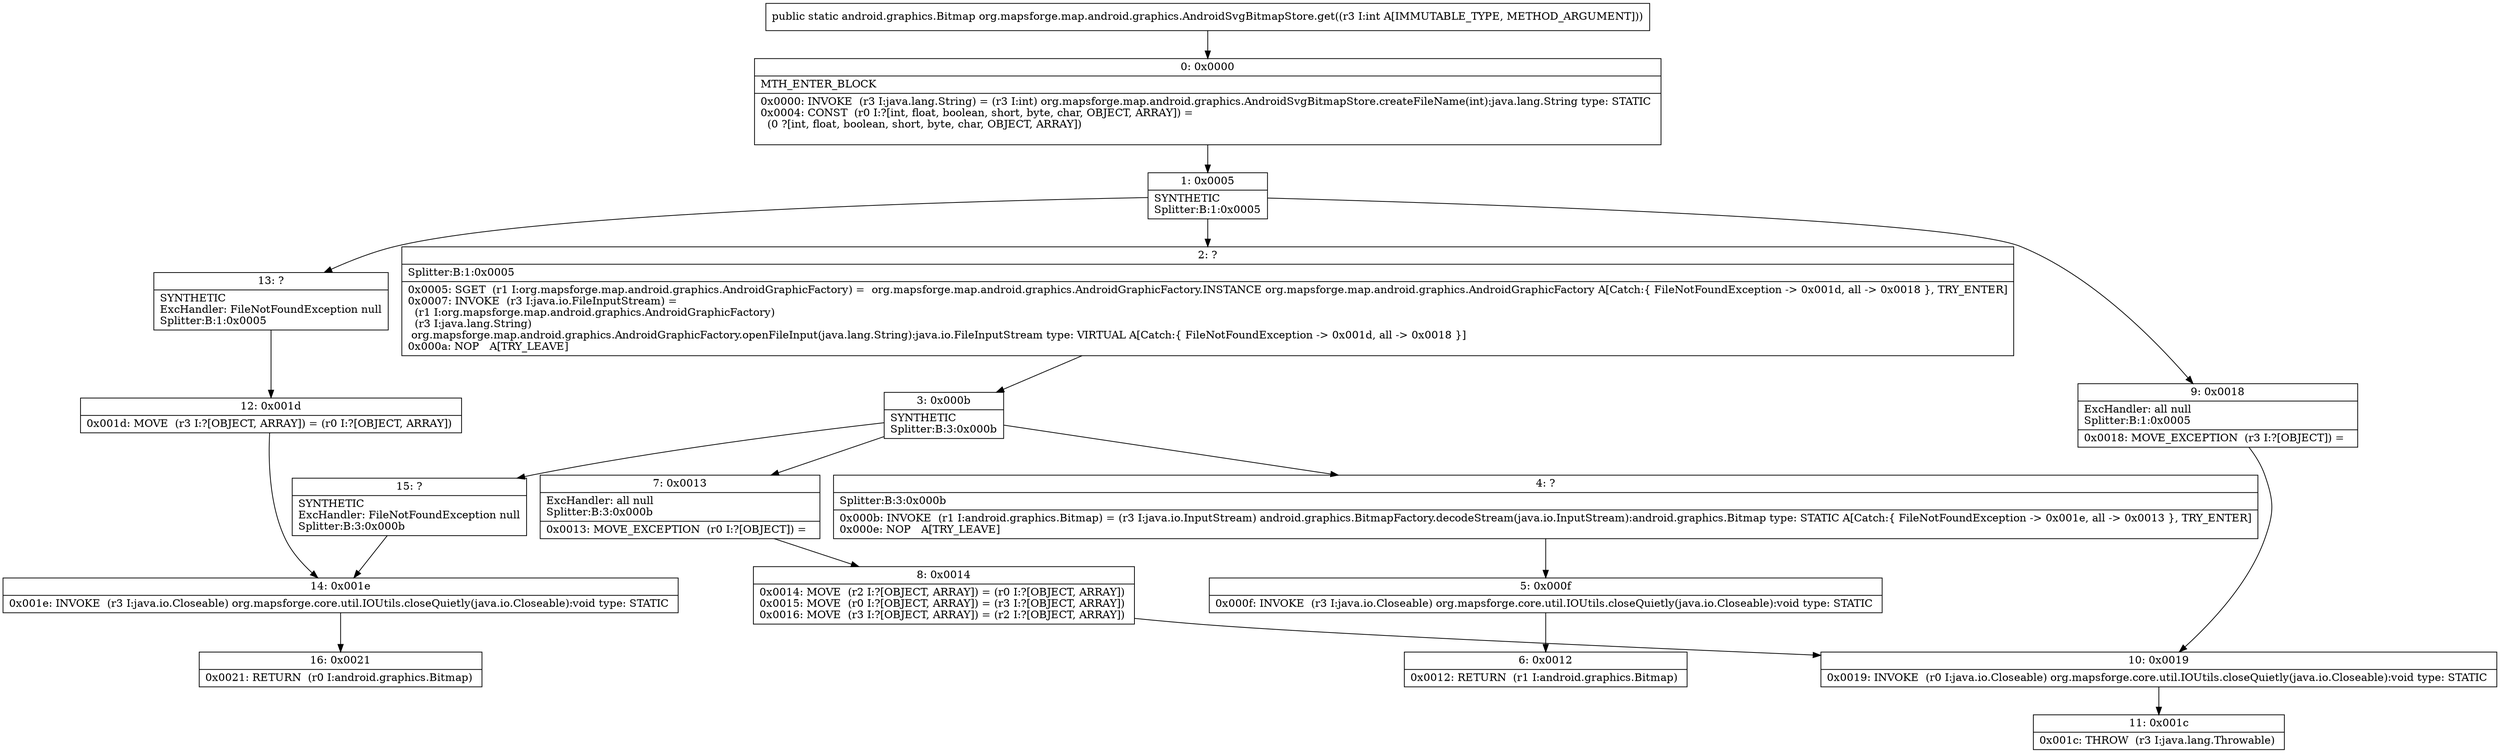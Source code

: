 digraph "CFG fororg.mapsforge.map.android.graphics.AndroidSvgBitmapStore.get(I)Landroid\/graphics\/Bitmap;" {
Node_0 [shape=record,label="{0\:\ 0x0000|MTH_ENTER_BLOCK\l|0x0000: INVOKE  (r3 I:java.lang.String) = (r3 I:int) org.mapsforge.map.android.graphics.AndroidSvgBitmapStore.createFileName(int):java.lang.String type: STATIC \l0x0004: CONST  (r0 I:?[int, float, boolean, short, byte, char, OBJECT, ARRAY]) = \l  (0 ?[int, float, boolean, short, byte, char, OBJECT, ARRAY])\l \l}"];
Node_1 [shape=record,label="{1\:\ 0x0005|SYNTHETIC\lSplitter:B:1:0x0005\l}"];
Node_2 [shape=record,label="{2\:\ ?|Splitter:B:1:0x0005\l|0x0005: SGET  (r1 I:org.mapsforge.map.android.graphics.AndroidGraphicFactory) =  org.mapsforge.map.android.graphics.AndroidGraphicFactory.INSTANCE org.mapsforge.map.android.graphics.AndroidGraphicFactory A[Catch:\{ FileNotFoundException \-\> 0x001d, all \-\> 0x0018 \}, TRY_ENTER]\l0x0007: INVOKE  (r3 I:java.io.FileInputStream) = \l  (r1 I:org.mapsforge.map.android.graphics.AndroidGraphicFactory)\l  (r3 I:java.lang.String)\l org.mapsforge.map.android.graphics.AndroidGraphicFactory.openFileInput(java.lang.String):java.io.FileInputStream type: VIRTUAL A[Catch:\{ FileNotFoundException \-\> 0x001d, all \-\> 0x0018 \}]\l0x000a: NOP   A[TRY_LEAVE]\l}"];
Node_3 [shape=record,label="{3\:\ 0x000b|SYNTHETIC\lSplitter:B:3:0x000b\l}"];
Node_4 [shape=record,label="{4\:\ ?|Splitter:B:3:0x000b\l|0x000b: INVOKE  (r1 I:android.graphics.Bitmap) = (r3 I:java.io.InputStream) android.graphics.BitmapFactory.decodeStream(java.io.InputStream):android.graphics.Bitmap type: STATIC A[Catch:\{ FileNotFoundException \-\> 0x001e, all \-\> 0x0013 \}, TRY_ENTER]\l0x000e: NOP   A[TRY_LEAVE]\l}"];
Node_5 [shape=record,label="{5\:\ 0x000f|0x000f: INVOKE  (r3 I:java.io.Closeable) org.mapsforge.core.util.IOUtils.closeQuietly(java.io.Closeable):void type: STATIC \l}"];
Node_6 [shape=record,label="{6\:\ 0x0012|0x0012: RETURN  (r1 I:android.graphics.Bitmap) \l}"];
Node_7 [shape=record,label="{7\:\ 0x0013|ExcHandler: all null\lSplitter:B:3:0x000b\l|0x0013: MOVE_EXCEPTION  (r0 I:?[OBJECT]) =  \l}"];
Node_8 [shape=record,label="{8\:\ 0x0014|0x0014: MOVE  (r2 I:?[OBJECT, ARRAY]) = (r0 I:?[OBJECT, ARRAY]) \l0x0015: MOVE  (r0 I:?[OBJECT, ARRAY]) = (r3 I:?[OBJECT, ARRAY]) \l0x0016: MOVE  (r3 I:?[OBJECT, ARRAY]) = (r2 I:?[OBJECT, ARRAY]) \l}"];
Node_9 [shape=record,label="{9\:\ 0x0018|ExcHandler: all null\lSplitter:B:1:0x0005\l|0x0018: MOVE_EXCEPTION  (r3 I:?[OBJECT]) =  \l}"];
Node_10 [shape=record,label="{10\:\ 0x0019|0x0019: INVOKE  (r0 I:java.io.Closeable) org.mapsforge.core.util.IOUtils.closeQuietly(java.io.Closeable):void type: STATIC \l}"];
Node_11 [shape=record,label="{11\:\ 0x001c|0x001c: THROW  (r3 I:java.lang.Throwable) \l}"];
Node_12 [shape=record,label="{12\:\ 0x001d|0x001d: MOVE  (r3 I:?[OBJECT, ARRAY]) = (r0 I:?[OBJECT, ARRAY]) \l}"];
Node_13 [shape=record,label="{13\:\ ?|SYNTHETIC\lExcHandler: FileNotFoundException null\lSplitter:B:1:0x0005\l}"];
Node_14 [shape=record,label="{14\:\ 0x001e|0x001e: INVOKE  (r3 I:java.io.Closeable) org.mapsforge.core.util.IOUtils.closeQuietly(java.io.Closeable):void type: STATIC \l}"];
Node_15 [shape=record,label="{15\:\ ?|SYNTHETIC\lExcHandler: FileNotFoundException null\lSplitter:B:3:0x000b\l}"];
Node_16 [shape=record,label="{16\:\ 0x0021|0x0021: RETURN  (r0 I:android.graphics.Bitmap) \l}"];
MethodNode[shape=record,label="{public static android.graphics.Bitmap org.mapsforge.map.android.graphics.AndroidSvgBitmapStore.get((r3 I:int A[IMMUTABLE_TYPE, METHOD_ARGUMENT])) }"];
MethodNode -> Node_0;
Node_0 -> Node_1;
Node_1 -> Node_2;
Node_1 -> Node_13;
Node_1 -> Node_9;
Node_2 -> Node_3;
Node_3 -> Node_4;
Node_3 -> Node_15;
Node_3 -> Node_7;
Node_4 -> Node_5;
Node_5 -> Node_6;
Node_7 -> Node_8;
Node_8 -> Node_10;
Node_9 -> Node_10;
Node_10 -> Node_11;
Node_12 -> Node_14;
Node_13 -> Node_12;
Node_14 -> Node_16;
Node_15 -> Node_14;
}

